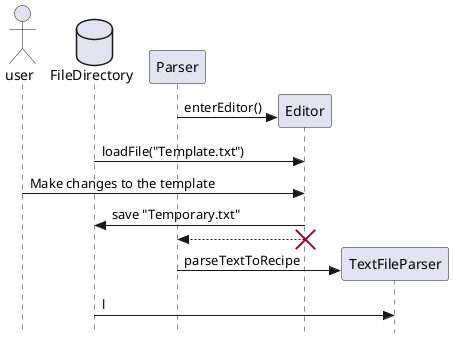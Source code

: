 @startuml
skinparam Style strictuml

actor user
database FileDirectory

create Parser
create Editor
Parser -> Editor: enterEditor()
FileDirectory -> Editor: loadFile("Template.txt")
user -> Editor: Make changes to the template
Editor -> FileDirectory: save "Temporary.txt"
Editor --> Parser:
destroy Editor
create TextFileParser 
Parser -> TextFileParser: parseTextToRecipe
FileDirectory -> TextFileParser: l




@enduml